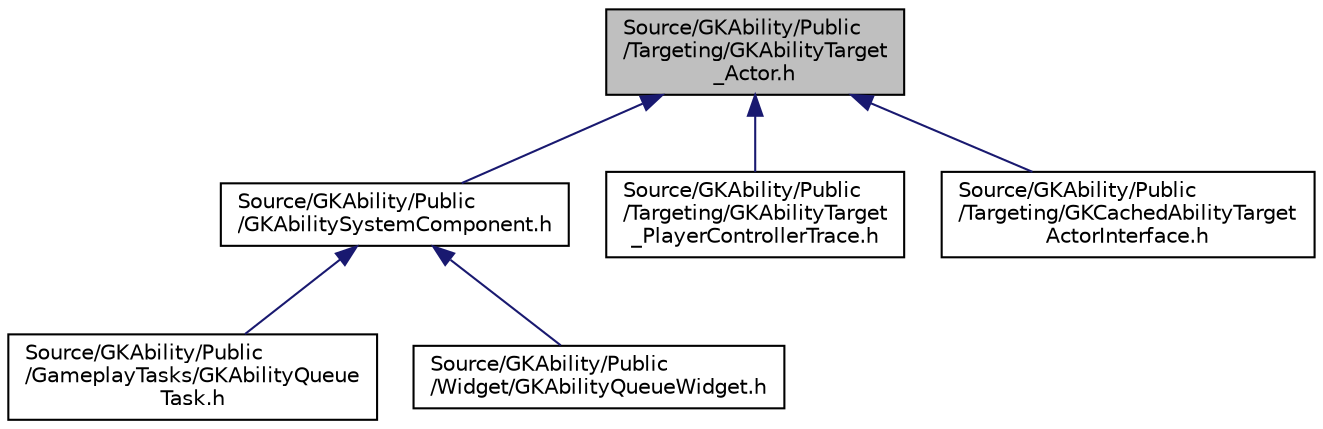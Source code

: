 digraph "Source/GKAbility/Public/Targeting/GKAbilityTarget_Actor.h"
{
 // LATEX_PDF_SIZE
  edge [fontname="Helvetica",fontsize="10",labelfontname="Helvetica",labelfontsize="10"];
  node [fontname="Helvetica",fontsize="10",shape=record];
  Node1 [label="Source/GKAbility/Public\l/Targeting/GKAbilityTarget\l_Actor.h",height=0.2,width=0.4,color="black", fillcolor="grey75", style="filled", fontcolor="black",tooltip=" "];
  Node1 -> Node2 [dir="back",color="midnightblue",fontsize="10",style="solid",fontname="Helvetica"];
  Node2 [label="Source/GKAbility/Public\l/GKAbilitySystemComponent.h",height=0.2,width=0.4,color="black", fillcolor="white", style="filled",URL="$GKAbilitySystemComponent_8h.html",tooltip=" "];
  Node2 -> Node3 [dir="back",color="midnightblue",fontsize="10",style="solid",fontname="Helvetica"];
  Node3 [label="Source/GKAbility/Public\l/GameplayTasks/GKAbilityQueue\lTask.h",height=0.2,width=0.4,color="black", fillcolor="white", style="filled",URL="$GKAbilityQueueTask_8h.html",tooltip=" "];
  Node2 -> Node4 [dir="back",color="midnightblue",fontsize="10",style="solid",fontname="Helvetica"];
  Node4 [label="Source/GKAbility/Public\l/Widget/GKAbilityQueueWidget.h",height=0.2,width=0.4,color="black", fillcolor="white", style="filled",URL="$GKAbilityQueueWidget_8h.html",tooltip=" "];
  Node1 -> Node5 [dir="back",color="midnightblue",fontsize="10",style="solid",fontname="Helvetica"];
  Node5 [label="Source/GKAbility/Public\l/Targeting/GKAbilityTarget\l_PlayerControllerTrace.h",height=0.2,width=0.4,color="black", fillcolor="white", style="filled",URL="$GKAbilityTarget__PlayerControllerTrace_8h.html",tooltip=" "];
  Node1 -> Node6 [dir="back",color="midnightblue",fontsize="10",style="solid",fontname="Helvetica"];
  Node6 [label="Source/GKAbility/Public\l/Targeting/GKCachedAbilityTarget\lActorInterface.h",height=0.2,width=0.4,color="black", fillcolor="white", style="filled",URL="$GKCachedAbilityTargetActorInterface_8h.html",tooltip=" "];
}
